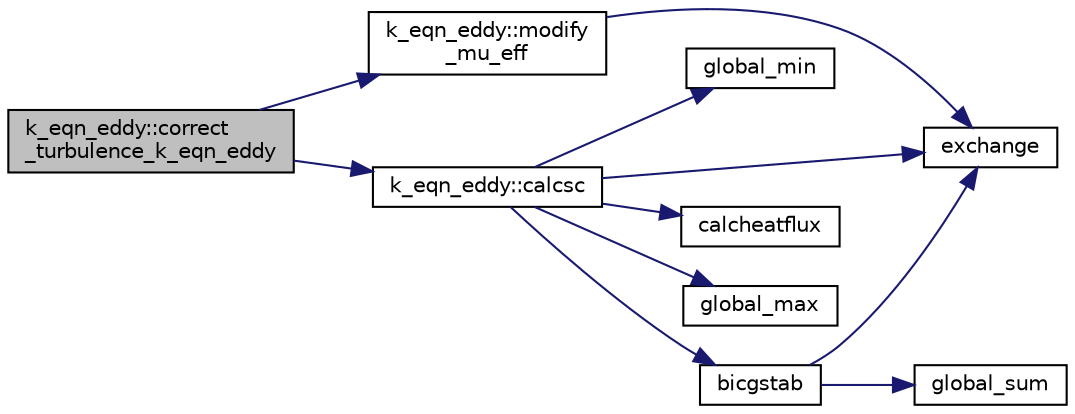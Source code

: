 digraph "k_eqn_eddy::correct_turbulence_k_eqn_eddy"
{
 // LATEX_PDF_SIZE
  edge [fontname="Helvetica",fontsize="10",labelfontname="Helvetica",labelfontsize="10"];
  node [fontname="Helvetica",fontsize="10",shape=record];
  rankdir="LR";
  Node1 [label="k_eqn_eddy::correct\l_turbulence_k_eqn_eddy",height=0.2,width=0.4,color="black", fillcolor="grey75", style="filled", fontcolor="black",tooltip=" "];
  Node1 -> Node2 [color="midnightblue",fontsize="10",style="solid"];
  Node2 [label="k_eqn_eddy::calcsc",height=0.2,width=0.4,color="black", fillcolor="white", style="filled",URL="$namespacek__eqn__eddy.html#a1d234732469b29ce160b57c9b6f1fa47",tooltip=" "];
  Node2 -> Node3 [color="midnightblue",fontsize="10",style="solid"];
  Node3 [label="bicgstab",height=0.2,width=0.4,color="black", fillcolor="white", style="filled",URL="$bicgstab_8f90.html#aced1c5bc8683ea5e84054decb03ceaf4",tooltip=" "];
  Node3 -> Node4 [color="midnightblue",fontsize="10",style="solid"];
  Node4 [label="exchange",height=0.2,width=0.4,color="black", fillcolor="white", style="filled",URL="$exchange_8f90.html#a5fc820a1936a17b779afe691729f2e84",tooltip=" "];
  Node3 -> Node5 [color="midnightblue",fontsize="10",style="solid"];
  Node5 [label="global_sum",height=0.2,width=0.4,color="black", fillcolor="white", style="filled",URL="$global__sum__mpi_8f90.html#a58e0607c82def5e112fdf461f29d2d9f",tooltip=" "];
  Node2 -> Node6 [color="midnightblue",fontsize="10",style="solid"];
  Node6 [label="calcheatflux",height=0.2,width=0.4,color="black", fillcolor="white", style="filled",URL="$calcheatflux_8f90.html#a1d121507832c2a426ccf16757c03ad46",tooltip=" "];
  Node2 -> Node4 [color="midnightblue",fontsize="10",style="solid"];
  Node2 -> Node7 [color="midnightblue",fontsize="10",style="solid"];
  Node7 [label="global_max",height=0.2,width=0.4,color="black", fillcolor="white", style="filled",URL="$global__max__mpi_8f90.html#a3969dba31b39f0efc28bf16a22bb0f63",tooltip=" "];
  Node2 -> Node8 [color="midnightblue",fontsize="10",style="solid"];
  Node8 [label="global_min",height=0.2,width=0.4,color="black", fillcolor="white", style="filled",URL="$global__min__mpi_8f90.html#a8d3f5ccc1e5e38338c50893c1b241b98",tooltip=" "];
  Node1 -> Node9 [color="midnightblue",fontsize="10",style="solid"];
  Node9 [label="k_eqn_eddy::modify\l_mu_eff",height=0.2,width=0.4,color="black", fillcolor="white", style="filled",URL="$namespacek__eqn__eddy.html#a4b5e12993193ded30a62136cd9637c4c",tooltip=" "];
  Node9 -> Node4 [color="midnightblue",fontsize="10",style="solid"];
}
